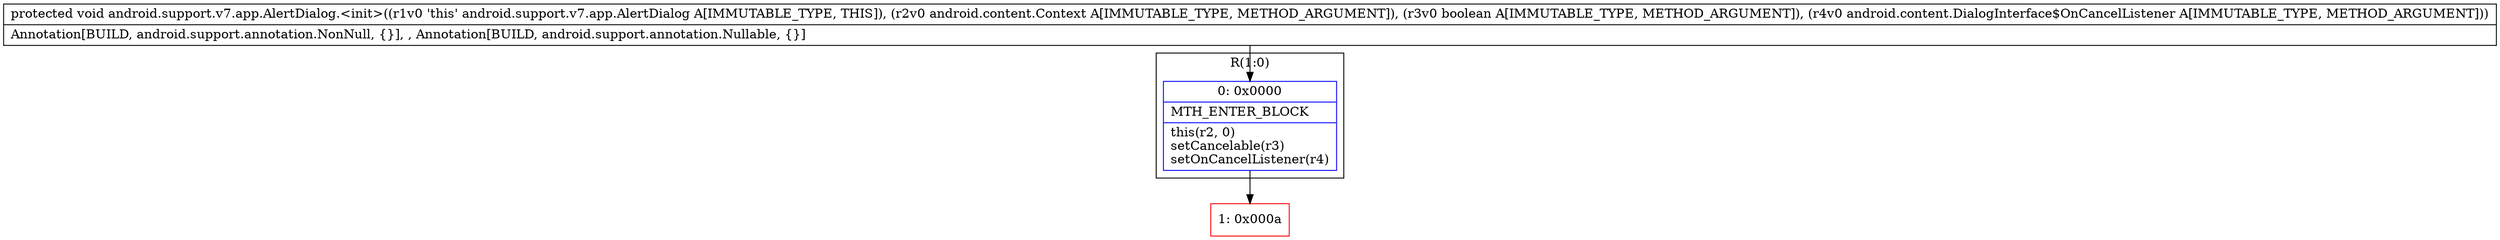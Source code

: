 digraph "CFG forandroid.support.v7.app.AlertDialog.\<init\>(Landroid\/content\/Context;ZLandroid\/content\/DialogInterface$OnCancelListener;)V" {
subgraph cluster_Region_1249387495 {
label = "R(1:0)";
node [shape=record,color=blue];
Node_0 [shape=record,label="{0\:\ 0x0000|MTH_ENTER_BLOCK\l|this(r2, 0)\lsetCancelable(r3)\lsetOnCancelListener(r4)\l}"];
}
Node_1 [shape=record,color=red,label="{1\:\ 0x000a}"];
MethodNode[shape=record,label="{protected void android.support.v7.app.AlertDialog.\<init\>((r1v0 'this' android.support.v7.app.AlertDialog A[IMMUTABLE_TYPE, THIS]), (r2v0 android.content.Context A[IMMUTABLE_TYPE, METHOD_ARGUMENT]), (r3v0 boolean A[IMMUTABLE_TYPE, METHOD_ARGUMENT]), (r4v0 android.content.DialogInterface$OnCancelListener A[IMMUTABLE_TYPE, METHOD_ARGUMENT]))  | Annotation[BUILD, android.support.annotation.NonNull, \{\}], , Annotation[BUILD, android.support.annotation.Nullable, \{\}]\l}"];
MethodNode -> Node_0;
Node_0 -> Node_1;
}

